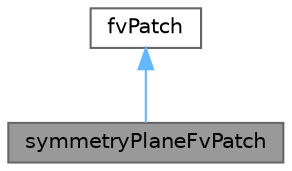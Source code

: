 digraph "symmetryPlaneFvPatch"
{
 // LATEX_PDF_SIZE
  bgcolor="transparent";
  edge [fontname=Helvetica,fontsize=10,labelfontname=Helvetica,labelfontsize=10];
  node [fontname=Helvetica,fontsize=10,shape=box,height=0.2,width=0.4];
  Node1 [id="Node000001",label="symmetryPlaneFvPatch",height=0.2,width=0.4,color="gray40", fillcolor="grey60", style="filled", fontcolor="black",tooltip="Symmetry-plane patch."];
  Node2 -> Node1 [id="edge1_Node000001_Node000002",dir="back",color="steelblue1",style="solid",tooltip=" "];
  Node2 [id="Node000002",label="fvPatch",height=0.2,width=0.4,color="gray40", fillcolor="white", style="filled",URL="$classFoam_1_1fvPatch.html",tooltip="A finiteVolume patch using a polyPatch and a fvBoundaryMesh."];
}
